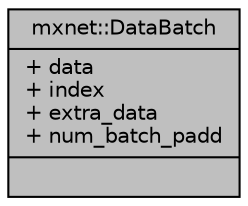 digraph "mxnet::DataBatch"
{
  edge [fontname="Helvetica",fontsize="10",labelfontname="Helvetica",labelfontsize="10"];
  node [fontname="Helvetica",fontsize="10",shape=record];
  Node1 [label="{mxnet::DataBatch\n|+ data\l+ index\l+ extra_data\l+ num_batch_padd\l|}",height=0.2,width=0.4,color="black", fillcolor="grey75", style="filled", fontcolor="black"];
}
